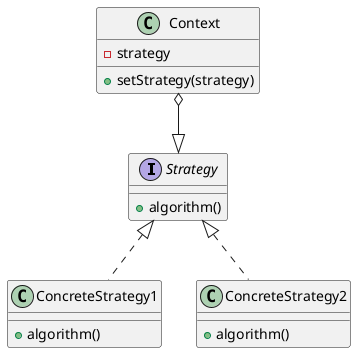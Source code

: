 @startuml
interface Strategy

Context o--|> Strategy
Context : -strategy
Context : +setStrategy(strategy)


Strategy <|.. ConcreteStrategy1
Strategy <|.. ConcreteStrategy2
Strategy : +algorithm()
ConcreteStrategy1 : +algorithm()
ConcreteStrategy2 : +algorithm()
@enduml
